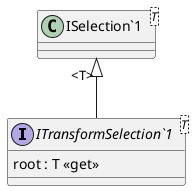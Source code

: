 @startuml
interface "ITransformSelection`1"<T> {
    root : T <<get>>
}
class "ISelection`1"<T> {
}
"ISelection`1" "<T>" <|-- "ITransformSelection`1"
@enduml
